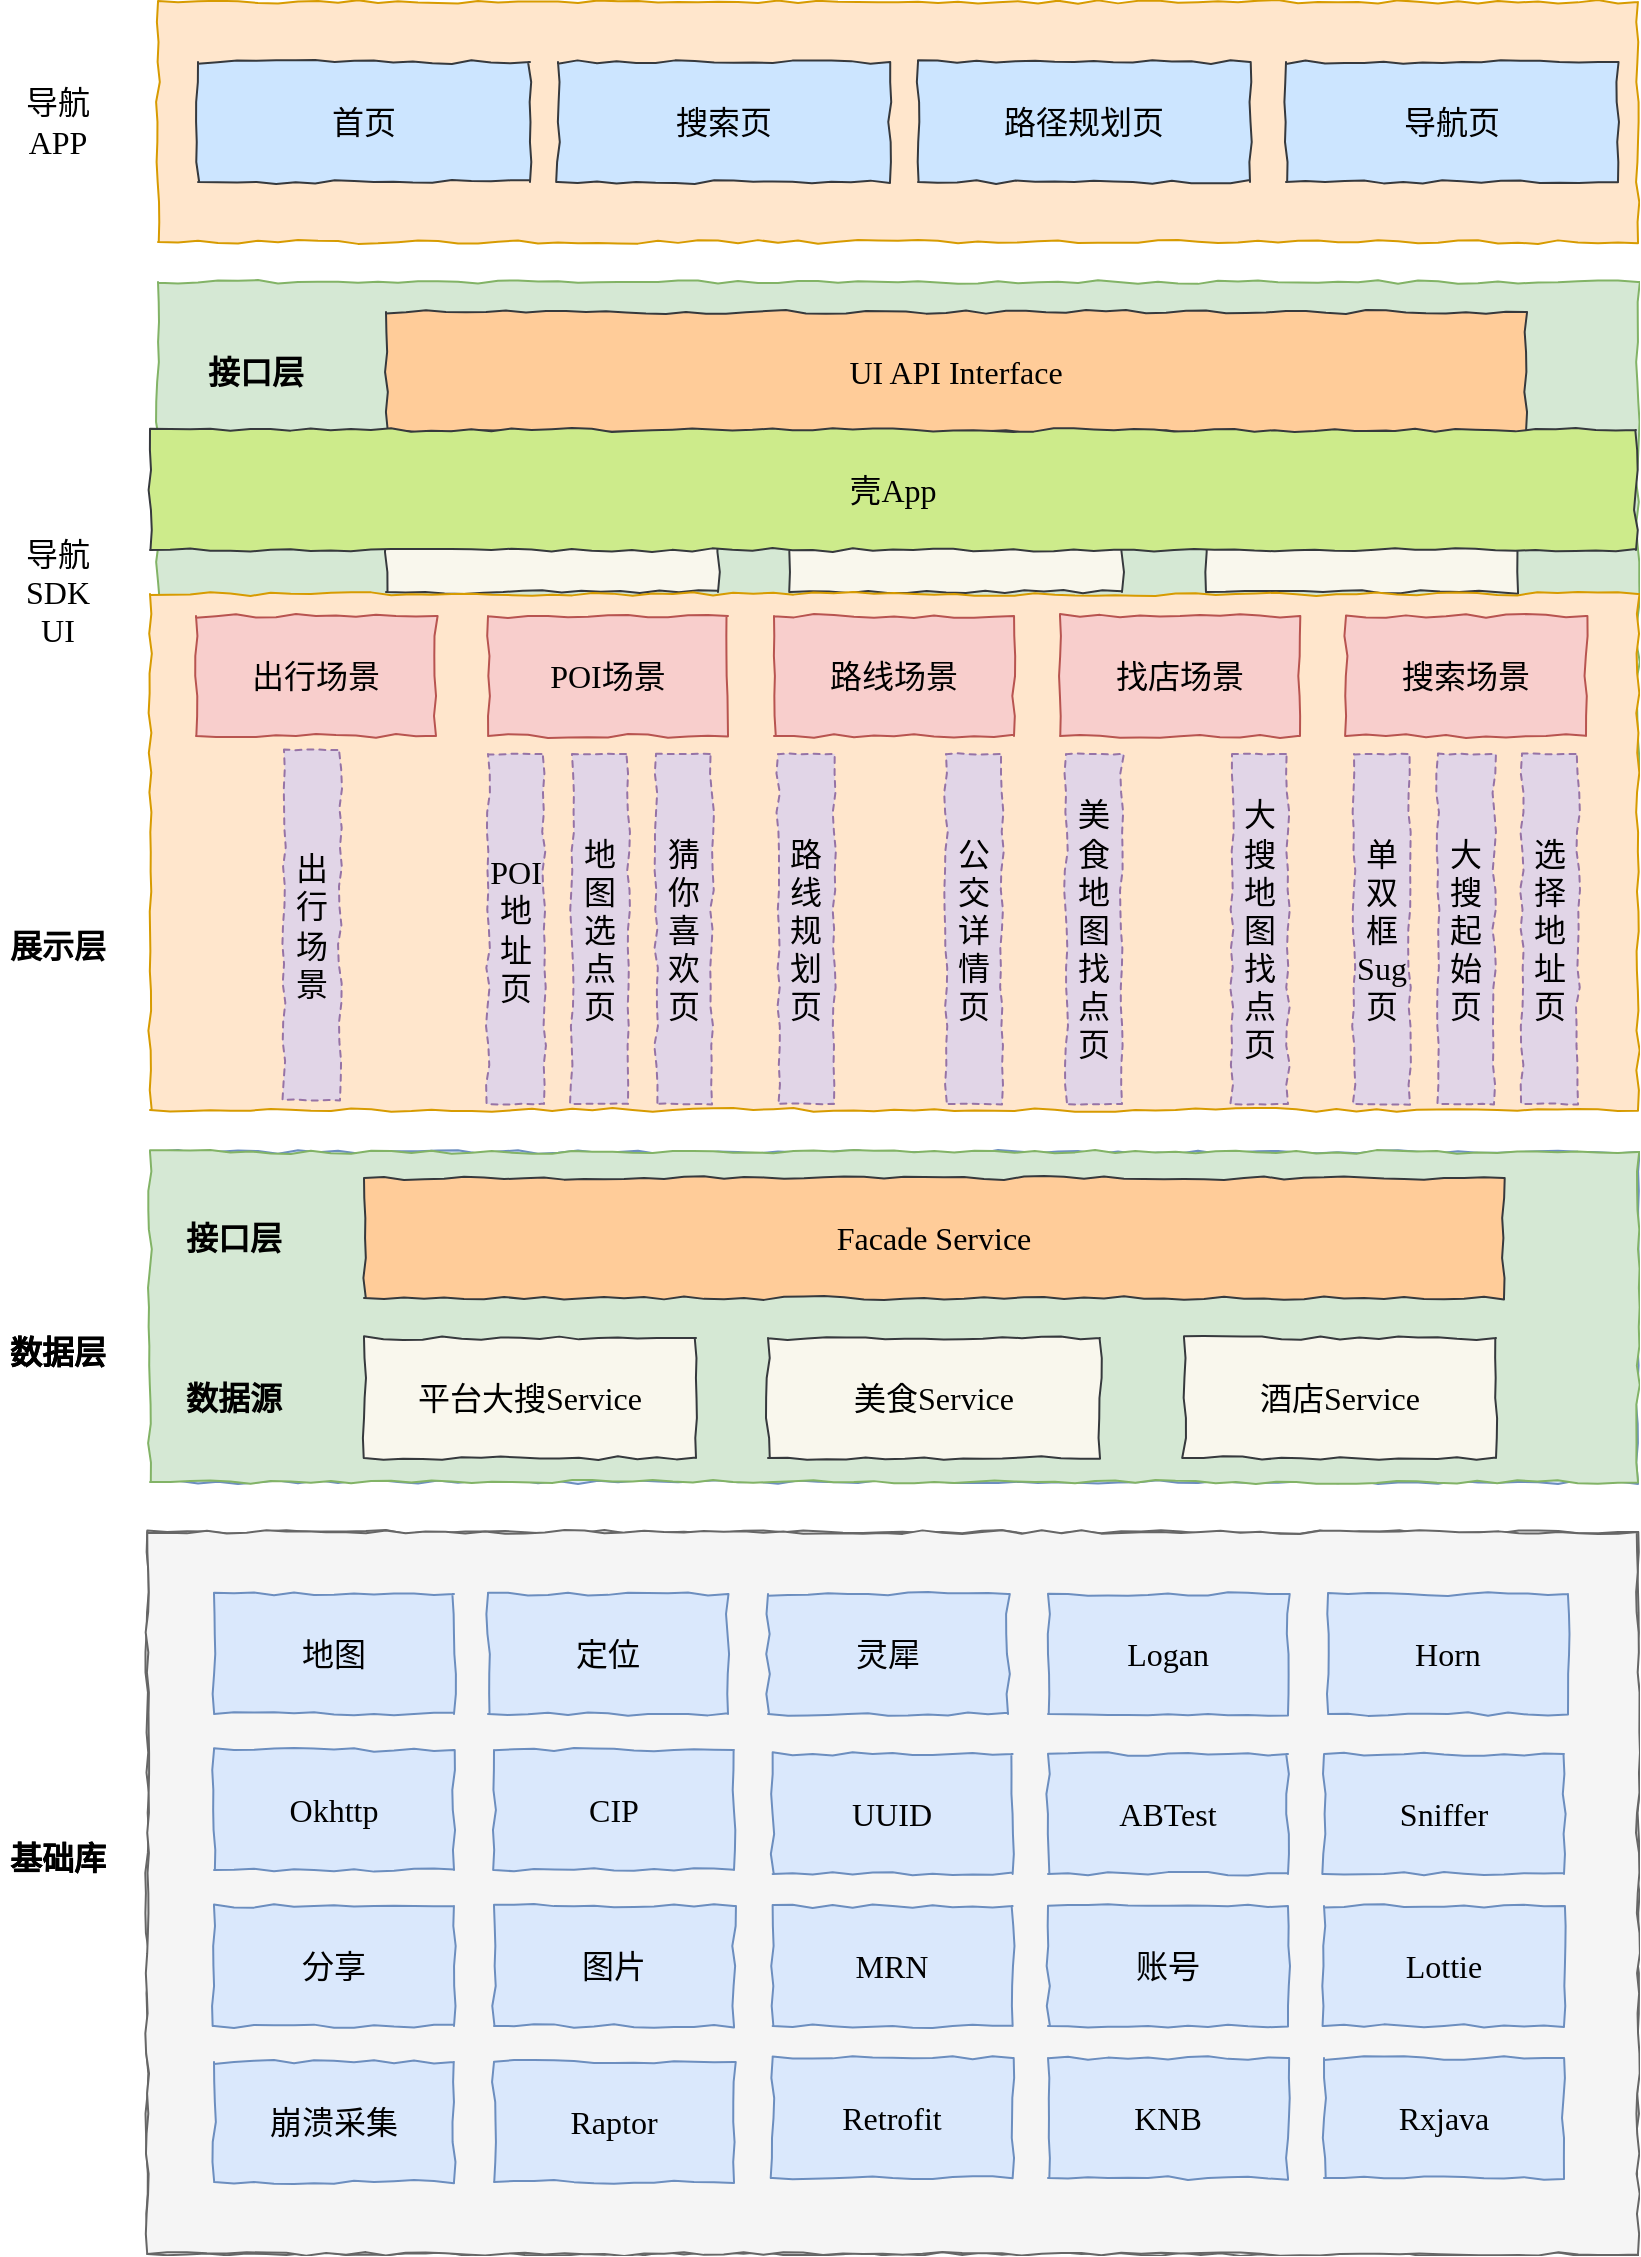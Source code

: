 <mxfile version="14.7.7" type="github">
  <diagram id="VdLfaRIdaGldhcj8oe8U" name="第 1 页">
    <mxGraphModel dx="946" dy="1046" grid="0" gridSize="10" guides="1" tooltips="1" connect="1" arrows="1" fold="1" page="0" pageScale="1" pageWidth="827" pageHeight="1169" math="0" shadow="0">
      <root>
        <mxCell id="0" />
        <mxCell id="1" parent="0" />
        <mxCell id="qPDJotclNkI_bIP7ukIK-1" value="" style="rounded=0;whiteSpace=wrap;html=1;comic=1;fontFamily=Comic Sans MS;fontSize=16;fillColor=#f5f5f5;strokeColor=#666666;fontColor=#333333;" parent="1" vertex="1">
          <mxGeometry x="84.63" y="455" width="745.37" height="361" as="geometry" />
        </mxCell>
        <mxCell id="qPDJotclNkI_bIP7ukIK-6" value="地图" style="rounded=0;whiteSpace=wrap;html=1;comic=1;fillColor=#dae8fc;strokeColor=#6c8ebf;fontSize=16;fontFamily=Comic Sans MS;" parent="1" vertex="1">
          <mxGeometry x="118" y="486" width="120" height="60" as="geometry" />
        </mxCell>
        <mxCell id="qPDJotclNkI_bIP7ukIK-13" value="基础库" style="text;html=1;strokeColor=none;fillColor=none;align=center;verticalAlign=middle;whiteSpace=wrap;rounded=0;comic=1;fontFamily=Comic Sans MS;fontSize=16;fontStyle=1" parent="1" vertex="1">
          <mxGeometry x="11" y="608" width="58" height="20" as="geometry" />
        </mxCell>
        <mxCell id="qPDJotclNkI_bIP7ukIK-16" value="数据层" style="text;html=1;strokeColor=none;fillColor=none;align=center;verticalAlign=middle;whiteSpace=wrap;rounded=0;comic=1;fontFamily=Comic Sans MS;fontSize=16;fontStyle=1" parent="1" vertex="1">
          <mxGeometry x="14" y="355" width="52" height="20" as="geometry" />
        </mxCell>
        <mxCell id="qPDJotclNkI_bIP7ukIK-17" value="" style="rounded=0;whiteSpace=wrap;html=1;comic=1;fontFamily=Comic Sans MS;fontSize=16;fillColor=#dae8fc;strokeColor=#6c8ebf;" parent="1" vertex="1">
          <mxGeometry x="90" y="265" width="740" height="165" as="geometry" />
        </mxCell>
        <mxCell id="qPDJotclNkI_bIP7ukIK-32" value="导航&lt;br&gt;SDK&lt;br&gt;UI" style="text;html=1;strokeColor=none;fillColor=none;align=center;verticalAlign=middle;whiteSpace=wrap;rounded=0;comic=1;fontFamily=Comic Sans MS;fontSize=16;" parent="1" vertex="1">
          <mxGeometry x="20.0" y="-25" width="40" height="20" as="geometry" />
        </mxCell>
        <mxCell id="qPDJotclNkI_bIP7ukIK-33" value="" style="rounded=0;whiteSpace=wrap;html=1;comic=1;fontFamily=Comic Sans MS;fontSize=16;fillColor=#d5e8d4;strokeColor=#82b366;" parent="1" vertex="1">
          <mxGeometry x="90" y="-170" width="740" height="250" as="geometry" />
        </mxCell>
        <mxCell id="qPDJotclNkI_bIP7ukIK-34" value="地图控制" style="rounded=0;whiteSpace=wrap;html=1;comic=1;fillColor=#eeeeee;strokeColor=#36393d;fontSize=16;fontFamily=Comic Sans MS;" parent="1" vertex="1">
          <mxGeometry x="204" y="5" width="120" height="60" as="geometry" />
        </mxCell>
        <mxCell id="qPDJotclNkI_bIP7ukIK-35" value="Overlay控制" style="rounded=0;whiteSpace=wrap;html=1;comic=1;fillColor=#eeeeee;strokeColor=#36393d;fontSize=16;fontFamily=Comic Sans MS;" parent="1" vertex="1">
          <mxGeometry x="354" y="5" width="120" height="60" as="geometry" />
        </mxCell>
        <mxCell id="qPDJotclNkI_bIP7ukIK-36" value="自定义控件" style="rounded=0;whiteSpace=wrap;html=1;comic=1;fillColor=#eeeeee;strokeColor=#36393d;fontSize=16;fontFamily=Comic Sans MS;" parent="1" vertex="1">
          <mxGeometry x="504" y="5" width="120" height="60" as="geometry" />
        </mxCell>
        <mxCell id="qPDJotclNkI_bIP7ukIK-37" value="图片加载" style="rounded=0;whiteSpace=wrap;html=1;comic=1;fillColor=#eeeeee;strokeColor=#36393d;fontSize=16;fontFamily=Comic Sans MS;" parent="1" vertex="1">
          <mxGeometry x="654" y="5" width="120" height="60" as="geometry" />
        </mxCell>
        <mxCell id="qPDJotclNkI_bIP7ukIK-38" value="地图Overlay" style="rounded=0;whiteSpace=wrap;html=1;comic=1;fillColor=#f9f7ed;strokeColor=#36393d;fontSize=16;fontFamily=Comic Sans MS;" parent="1" vertex="1">
          <mxGeometry x="204" y="-75" width="166" height="60" as="geometry" />
        </mxCell>
        <mxCell id="qPDJotclNkI_bIP7ukIK-39" value="基础层" style="text;html=1;strokeColor=none;fillColor=none;align=center;verticalAlign=middle;whiteSpace=wrap;rounded=0;comic=1;fontFamily=Comic Sans MS;fontSize=16;fontStyle=1" parent="1" vertex="1">
          <mxGeometry x="114" y="25" width="56" height="18" as="geometry" />
        </mxCell>
        <mxCell id="qPDJotclNkI_bIP7ukIK-40" value="诱导面板" style="rounded=0;whiteSpace=wrap;html=1;comic=1;fillColor=#f9f7ed;strokeColor=#36393d;fontSize=16;fontFamily=Comic Sans MS;" parent="1" vertex="1">
          <mxGeometry x="406" y="-75" width="166" height="60" as="geometry" />
        </mxCell>
        <mxCell id="qPDJotclNkI_bIP7ukIK-41" value="显示层" style="text;html=1;strokeColor=none;fillColor=none;align=center;verticalAlign=middle;whiteSpace=wrap;rounded=0;comic=1;fontFamily=Comic Sans MS;fontSize=16;fontStyle=1" parent="1" vertex="1">
          <mxGeometry x="114" y="-55" width="50" height="20" as="geometry" />
        </mxCell>
        <mxCell id="qPDJotclNkI_bIP7ukIK-42" value="接口层" style="text;html=1;strokeColor=none;fillColor=none;align=center;verticalAlign=middle;whiteSpace=wrap;rounded=0;comic=1;fontFamily=Comic Sans MS;fontSize=16;fontStyle=1" parent="1" vertex="1">
          <mxGeometry x="114" y="-135" width="50" height="20" as="geometry" />
        </mxCell>
        <mxCell id="qPDJotclNkI_bIP7ukIK-43" value="UI API Interface" style="rounded=0;whiteSpace=wrap;html=1;comic=1;fillColor=#ffcc99;strokeColor=#36393d;fontSize=16;fontFamily=Comic Sans MS;" parent="1" vertex="1">
          <mxGeometry x="204" y="-155" width="570" height="60" as="geometry" />
        </mxCell>
        <mxCell id="qPDJotclNkI_bIP7ukIK-44" value="上层控件" style="rounded=0;whiteSpace=wrap;html=1;comic=1;fillColor=#f9f7ed;strokeColor=#36393d;fontSize=16;fontFamily=Comic Sans MS;" parent="1" vertex="1">
          <mxGeometry x="614" y="-75" width="156" height="60" as="geometry" />
        </mxCell>
        <mxCell id="qPDJotclNkI_bIP7ukIK-45" value="导航&lt;br&gt;APP" style="text;html=1;strokeColor=none;fillColor=none;align=center;verticalAlign=middle;whiteSpace=wrap;rounded=0;comic=1;fontFamily=Comic Sans MS;fontSize=16;" parent="1" vertex="1">
          <mxGeometry x="20.0" y="-260" width="40" height="20" as="geometry" />
        </mxCell>
        <mxCell id="qPDJotclNkI_bIP7ukIK-46" value="" style="rounded=0;whiteSpace=wrap;html=1;comic=1;fontFamily=Comic Sans MS;fontSize=16;fillColor=#ffe6cc;strokeColor=#d79b00;" parent="1" vertex="1">
          <mxGeometry x="90" y="-310" width="740" height="120" as="geometry" />
        </mxCell>
        <mxCell id="qPDJotclNkI_bIP7ukIK-58" value="首页" style="rounded=0;whiteSpace=wrap;html=1;comic=1;fillColor=#cce5ff;strokeColor=#36393d;fontSize=16;fontFamily=Comic Sans MS;" parent="1" vertex="1">
          <mxGeometry x="110" y="-280" width="166" height="60" as="geometry" />
        </mxCell>
        <mxCell id="qPDJotclNkI_bIP7ukIK-63" value="搜索页" style="rounded=0;whiteSpace=wrap;html=1;comic=1;fillColor=#cce5ff;strokeColor=#36393d;fontSize=16;fontFamily=Comic Sans MS;" parent="1" vertex="1">
          <mxGeometry x="290" y="-280" width="166" height="60" as="geometry" />
        </mxCell>
        <mxCell id="qPDJotclNkI_bIP7ukIK-64" value="路径规划页" style="rounded=0;whiteSpace=wrap;html=1;comic=1;fillColor=#cce5ff;strokeColor=#36393d;fontSize=16;fontFamily=Comic Sans MS;" parent="1" vertex="1">
          <mxGeometry x="470" y="-280" width="166" height="60" as="geometry" />
        </mxCell>
        <mxCell id="qPDJotclNkI_bIP7ukIK-65" value="导航页" style="rounded=0;whiteSpace=wrap;html=1;comic=1;fillColor=#cce5ff;strokeColor=#36393d;fontSize=16;fontFamily=Comic Sans MS;" parent="1" vertex="1">
          <mxGeometry x="654" y="-280" width="166" height="60" as="geometry" />
        </mxCell>
        <mxCell id="cGMHCMa1gWaHDDhLQshZ-1" value="定位" style="rounded=0;whiteSpace=wrap;html=1;comic=1;fillColor=#dae8fc;strokeColor=#6c8ebf;fontSize=16;fontFamily=Comic Sans MS;" parent="1" vertex="1">
          <mxGeometry x="255" y="486" width="120" height="60" as="geometry" />
        </mxCell>
        <mxCell id="cGMHCMa1gWaHDDhLQshZ-2" value="灵犀" style="rounded=0;whiteSpace=wrap;html=1;comic=1;fillColor=#dae8fc;strokeColor=#6c8ebf;fontSize=16;fontFamily=Comic Sans MS;" parent="1" vertex="1">
          <mxGeometry x="395" y="486" width="120" height="60" as="geometry" />
        </mxCell>
        <mxCell id="cGMHCMa1gWaHDDhLQshZ-3" value="Logan" style="rounded=0;whiteSpace=wrap;html=1;comic=1;fillColor=#dae8fc;strokeColor=#6c8ebf;fontSize=16;fontFamily=Comic Sans MS;" parent="1" vertex="1">
          <mxGeometry x="535" y="486" width="120" height="60" as="geometry" />
        </mxCell>
        <mxCell id="cGMHCMa1gWaHDDhLQshZ-4" value="Horn" style="rounded=0;whiteSpace=wrap;html=1;comic=1;fillColor=#dae8fc;strokeColor=#6c8ebf;fontSize=16;fontFamily=Comic Sans MS;" parent="1" vertex="1">
          <mxGeometry x="675" y="486" width="120" height="60" as="geometry" />
        </mxCell>
        <mxCell id="cGMHCMa1gWaHDDhLQshZ-5" value="Okhttp" style="rounded=0;whiteSpace=wrap;html=1;comic=1;fillColor=#dae8fc;strokeColor=#6c8ebf;fontSize=16;fontFamily=Comic Sans MS;" parent="1" vertex="1">
          <mxGeometry x="118" y="564" width="120" height="60" as="geometry" />
        </mxCell>
        <mxCell id="cGMHCMa1gWaHDDhLQshZ-6" value="CIP" style="rounded=0;whiteSpace=wrap;html=1;comic=1;fillColor=#dae8fc;strokeColor=#6c8ebf;fontSize=16;fontFamily=Comic Sans MS;" parent="1" vertex="1">
          <mxGeometry x="258" y="564" width="120" height="60" as="geometry" />
        </mxCell>
        <mxCell id="cGMHCMa1gWaHDDhLQshZ-7" value="UUID" style="rounded=0;whiteSpace=wrap;html=1;comic=1;fillColor=#dae8fc;strokeColor=#6c8ebf;fontSize=16;fontFamily=Comic Sans MS;" parent="1" vertex="1">
          <mxGeometry x="397.32" y="566" width="120" height="60" as="geometry" />
        </mxCell>
        <mxCell id="cGMHCMa1gWaHDDhLQshZ-8" value="ABTest" style="rounded=0;whiteSpace=wrap;html=1;comic=1;fillColor=#dae8fc;strokeColor=#6c8ebf;fontSize=16;fontFamily=Comic Sans MS;" parent="1" vertex="1">
          <mxGeometry x="535" y="566" width="120" height="60" as="geometry" />
        </mxCell>
        <mxCell id="cGMHCMa1gWaHDDhLQshZ-9" value="Sniffer" style="rounded=0;whiteSpace=wrap;html=1;comic=1;fillColor=#dae8fc;strokeColor=#6c8ebf;fontSize=16;fontFamily=Comic Sans MS;" parent="1" vertex="1">
          <mxGeometry x="673" y="566" width="120" height="60" as="geometry" />
        </mxCell>
        <mxCell id="cGMHCMa1gWaHDDhLQshZ-10" value="分享" style="rounded=0;whiteSpace=wrap;html=1;comic=1;fillColor=#dae8fc;strokeColor=#6c8ebf;fontSize=16;fontFamily=Comic Sans MS;" parent="1" vertex="1">
          <mxGeometry x="118" y="642" width="120" height="60" as="geometry" />
        </mxCell>
        <mxCell id="cGMHCMa1gWaHDDhLQshZ-11" value="图片" style="rounded=0;whiteSpace=wrap;html=1;comic=1;fillColor=#dae8fc;strokeColor=#6c8ebf;fontSize=16;fontFamily=Comic Sans MS;" parent="1" vertex="1">
          <mxGeometry x="258" y="642" width="120" height="60" as="geometry" />
        </mxCell>
        <mxCell id="cGMHCMa1gWaHDDhLQshZ-12" value="MRN" style="rounded=0;whiteSpace=wrap;html=1;comic=1;fillColor=#dae8fc;strokeColor=#6c8ebf;fontSize=16;fontFamily=Comic Sans MS;" parent="1" vertex="1">
          <mxGeometry x="397.32" y="642" width="120" height="60" as="geometry" />
        </mxCell>
        <mxCell id="cGMHCMa1gWaHDDhLQshZ-13" value="账号" style="rounded=0;whiteSpace=wrap;html=1;comic=1;fillColor=#dae8fc;strokeColor=#6c8ebf;fontSize=16;fontFamily=Comic Sans MS;" parent="1" vertex="1">
          <mxGeometry x="535" y="642" width="120" height="60" as="geometry" />
        </mxCell>
        <mxCell id="cGMHCMa1gWaHDDhLQshZ-14" value="Lottie" style="rounded=0;whiteSpace=wrap;html=1;comic=1;fillColor=#dae8fc;strokeColor=#6c8ebf;fontSize=16;fontFamily=Comic Sans MS;" parent="1" vertex="1">
          <mxGeometry x="673" y="642" width="120" height="60" as="geometry" />
        </mxCell>
        <mxCell id="cGMHCMa1gWaHDDhLQshZ-15" value="崩溃采集" style="rounded=0;whiteSpace=wrap;html=1;comic=1;fillColor=#dae8fc;strokeColor=#6c8ebf;fontSize=16;fontFamily=Comic Sans MS;" parent="1" vertex="1">
          <mxGeometry x="118" y="720" width="120" height="60" as="geometry" />
        </mxCell>
        <mxCell id="cGMHCMa1gWaHDDhLQshZ-16" value="Raptor" style="rounded=0;whiteSpace=wrap;html=1;comic=1;fillColor=#dae8fc;strokeColor=#6c8ebf;fontSize=16;fontFamily=Comic Sans MS;" parent="1" vertex="1">
          <mxGeometry x="258" y="720" width="120" height="60" as="geometry" />
        </mxCell>
        <mxCell id="cGMHCMa1gWaHDDhLQshZ-17" value="Retrofit" style="rounded=0;whiteSpace=wrap;html=1;comic=1;fillColor=#dae8fc;strokeColor=#6c8ebf;fontSize=16;fontFamily=Comic Sans MS;" parent="1" vertex="1">
          <mxGeometry x="397.32" y="718" width="120" height="60" as="geometry" />
        </mxCell>
        <mxCell id="cGMHCMa1gWaHDDhLQshZ-18" value="KNB" style="rounded=0;whiteSpace=wrap;html=1;comic=1;fillColor=#dae8fc;strokeColor=#6c8ebf;fontSize=16;fontFamily=Comic Sans MS;" parent="1" vertex="1">
          <mxGeometry x="535" y="718" width="120" height="60" as="geometry" />
        </mxCell>
        <mxCell id="cGMHCMa1gWaHDDhLQshZ-19" value="Rxjava" style="rounded=0;whiteSpace=wrap;html=1;comic=1;fillColor=#dae8fc;strokeColor=#6c8ebf;fontSize=16;fontFamily=Comic Sans MS;" parent="1" vertex="1">
          <mxGeometry x="673" y="718" width="120" height="60" as="geometry" />
        </mxCell>
        <mxCell id="cGMHCMa1gWaHDDhLQshZ-21" value="平台大搜Service" style="rounded=0;whiteSpace=wrap;html=1;comic=1;fillColor=#f9f7ed;strokeColor=#36393d;fontSize=16;fontFamily=Comic Sans MS;" parent="1" vertex="1">
          <mxGeometry x="193" y="358" width="166" height="60" as="geometry" />
        </mxCell>
        <mxCell id="cGMHCMa1gWaHDDhLQshZ-22" value="美食Service" style="rounded=0;whiteSpace=wrap;html=1;comic=1;fillColor=#f9f7ed;strokeColor=#36393d;fontSize=16;fontFamily=Comic Sans MS;" parent="1" vertex="1">
          <mxGeometry x="395" y="358" width="166" height="60" as="geometry" />
        </mxCell>
        <mxCell id="cGMHCMa1gWaHDDhLQshZ-23" value="数据源" style="text;html=1;strokeColor=none;fillColor=none;align=center;verticalAlign=middle;whiteSpace=wrap;rounded=0;comic=1;fontFamily=Comic Sans MS;fontSize=16;fontStyle=1" parent="1" vertex="1">
          <mxGeometry x="103" y="378" width="50" height="20" as="geometry" />
        </mxCell>
        <mxCell id="cGMHCMa1gWaHDDhLQshZ-24" value="接口层" style="text;html=1;strokeColor=none;fillColor=none;align=center;verticalAlign=middle;whiteSpace=wrap;rounded=0;comic=1;fontFamily=Comic Sans MS;fontSize=16;fontStyle=1" parent="1" vertex="1">
          <mxGeometry x="103" y="298" width="50" height="20" as="geometry" />
        </mxCell>
        <mxCell id="cGMHCMa1gWaHDDhLQshZ-25" value="Facade Service" style="rounded=0;whiteSpace=wrap;html=1;comic=1;fillColor=#ffcc99;strokeColor=#36393d;fontSize=16;fontFamily=Comic Sans MS;" parent="1" vertex="1">
          <mxGeometry x="193" y="278" width="570" height="60" as="geometry" />
        </mxCell>
        <mxCell id="cGMHCMa1gWaHDDhLQshZ-26" value="酒店Service" style="rounded=0;whiteSpace=wrap;html=1;comic=1;fillColor=#f9f7ed;strokeColor=#36393d;fontSize=16;fontFamily=Comic Sans MS;" parent="1" vertex="1">
          <mxGeometry x="603" y="358" width="156" height="60" as="geometry" />
        </mxCell>
        <mxCell id="ZK_xEVp3yDhIZiveL2If-1" value="" style="rounded=0;whiteSpace=wrap;html=1;comic=1;fontFamily=Comic Sans MS;fontSize=16;fillColor=#f5f5f5;strokeColor=#666666;fontColor=#333333;" vertex="1" parent="1">
          <mxGeometry x="84.63" y="455" width="745.37" height="361" as="geometry" />
        </mxCell>
        <mxCell id="ZK_xEVp3yDhIZiveL2If-2" value="地图" style="rounded=0;whiteSpace=wrap;html=1;comic=1;fillColor=#dae8fc;strokeColor=#6c8ebf;fontSize=16;fontFamily=Comic Sans MS;" vertex="1" parent="1">
          <mxGeometry x="118" y="486" width="120" height="60" as="geometry" />
        </mxCell>
        <mxCell id="ZK_xEVp3yDhIZiveL2If-3" value="基础库" style="text;html=1;strokeColor=none;fillColor=none;align=center;verticalAlign=middle;whiteSpace=wrap;rounded=0;comic=1;fontFamily=Comic Sans MS;fontSize=16;fontStyle=1" vertex="1" parent="1">
          <mxGeometry x="11" y="608" width="58" height="20" as="geometry" />
        </mxCell>
        <mxCell id="ZK_xEVp3yDhIZiveL2If-4" value="数据层" style="text;html=1;strokeColor=none;fillColor=none;align=center;verticalAlign=middle;whiteSpace=wrap;rounded=0;comic=1;fontFamily=Comic Sans MS;fontSize=16;fontStyle=1" vertex="1" parent="1">
          <mxGeometry x="14" y="355" width="52" height="20" as="geometry" />
        </mxCell>
        <mxCell id="ZK_xEVp3yDhIZiveL2If-5" value="" style="rounded=0;whiteSpace=wrap;html=1;comic=1;fontFamily=Comic Sans MS;fontSize=16;fillColor=#d5e8d4;strokeColor=#82b366;" vertex="1" parent="1">
          <mxGeometry x="86" y="265" width="744" height="165" as="geometry" />
        </mxCell>
        <mxCell id="ZK_xEVp3yDhIZiveL2If-6" value="定位" style="rounded=0;whiteSpace=wrap;html=1;comic=1;fillColor=#dae8fc;strokeColor=#6c8ebf;fontSize=16;fontFamily=Comic Sans MS;" vertex="1" parent="1">
          <mxGeometry x="255" y="486" width="120" height="60" as="geometry" />
        </mxCell>
        <mxCell id="ZK_xEVp3yDhIZiveL2If-7" value="灵犀" style="rounded=0;whiteSpace=wrap;html=1;comic=1;fillColor=#dae8fc;strokeColor=#6c8ebf;fontSize=16;fontFamily=Comic Sans MS;" vertex="1" parent="1">
          <mxGeometry x="395" y="486" width="120" height="60" as="geometry" />
        </mxCell>
        <mxCell id="ZK_xEVp3yDhIZiveL2If-8" value="Logan" style="rounded=0;whiteSpace=wrap;html=1;comic=1;fillColor=#dae8fc;strokeColor=#6c8ebf;fontSize=16;fontFamily=Comic Sans MS;" vertex="1" parent="1">
          <mxGeometry x="535" y="486" width="120" height="60" as="geometry" />
        </mxCell>
        <mxCell id="ZK_xEVp3yDhIZiveL2If-9" value="Horn" style="rounded=0;whiteSpace=wrap;html=1;comic=1;fillColor=#dae8fc;strokeColor=#6c8ebf;fontSize=16;fontFamily=Comic Sans MS;" vertex="1" parent="1">
          <mxGeometry x="675" y="486" width="120" height="60" as="geometry" />
        </mxCell>
        <mxCell id="ZK_xEVp3yDhIZiveL2If-10" value="Okhttp" style="rounded=0;whiteSpace=wrap;html=1;comic=1;fillColor=#dae8fc;strokeColor=#6c8ebf;fontSize=16;fontFamily=Comic Sans MS;" vertex="1" parent="1">
          <mxGeometry x="118" y="564" width="120" height="60" as="geometry" />
        </mxCell>
        <mxCell id="ZK_xEVp3yDhIZiveL2If-11" value="CIP" style="rounded=0;whiteSpace=wrap;html=1;comic=1;fillColor=#dae8fc;strokeColor=#6c8ebf;fontSize=16;fontFamily=Comic Sans MS;" vertex="1" parent="1">
          <mxGeometry x="258" y="564" width="120" height="60" as="geometry" />
        </mxCell>
        <mxCell id="ZK_xEVp3yDhIZiveL2If-12" value="UUID" style="rounded=0;whiteSpace=wrap;html=1;comic=1;fillColor=#dae8fc;strokeColor=#6c8ebf;fontSize=16;fontFamily=Comic Sans MS;" vertex="1" parent="1">
          <mxGeometry x="397.32" y="566" width="120" height="60" as="geometry" />
        </mxCell>
        <mxCell id="ZK_xEVp3yDhIZiveL2If-13" value="ABTest" style="rounded=0;whiteSpace=wrap;html=1;comic=1;fillColor=#dae8fc;strokeColor=#6c8ebf;fontSize=16;fontFamily=Comic Sans MS;" vertex="1" parent="1">
          <mxGeometry x="535" y="566" width="120" height="60" as="geometry" />
        </mxCell>
        <mxCell id="ZK_xEVp3yDhIZiveL2If-14" value="Sniffer" style="rounded=0;whiteSpace=wrap;html=1;comic=1;fillColor=#dae8fc;strokeColor=#6c8ebf;fontSize=16;fontFamily=Comic Sans MS;" vertex="1" parent="1">
          <mxGeometry x="673" y="566" width="120" height="60" as="geometry" />
        </mxCell>
        <mxCell id="ZK_xEVp3yDhIZiveL2If-15" value="分享" style="rounded=0;whiteSpace=wrap;html=1;comic=1;fillColor=#dae8fc;strokeColor=#6c8ebf;fontSize=16;fontFamily=Comic Sans MS;" vertex="1" parent="1">
          <mxGeometry x="118" y="642" width="120" height="60" as="geometry" />
        </mxCell>
        <mxCell id="ZK_xEVp3yDhIZiveL2If-16" value="图片" style="rounded=0;whiteSpace=wrap;html=1;comic=1;fillColor=#dae8fc;strokeColor=#6c8ebf;fontSize=16;fontFamily=Comic Sans MS;" vertex="1" parent="1">
          <mxGeometry x="258" y="642" width="120" height="60" as="geometry" />
        </mxCell>
        <mxCell id="ZK_xEVp3yDhIZiveL2If-17" value="MRN" style="rounded=0;whiteSpace=wrap;html=1;comic=1;fillColor=#dae8fc;strokeColor=#6c8ebf;fontSize=16;fontFamily=Comic Sans MS;" vertex="1" parent="1">
          <mxGeometry x="397.32" y="642" width="120" height="60" as="geometry" />
        </mxCell>
        <mxCell id="ZK_xEVp3yDhIZiveL2If-18" value="账号" style="rounded=0;whiteSpace=wrap;html=1;comic=1;fillColor=#dae8fc;strokeColor=#6c8ebf;fontSize=16;fontFamily=Comic Sans MS;" vertex="1" parent="1">
          <mxGeometry x="535" y="642" width="120" height="60" as="geometry" />
        </mxCell>
        <mxCell id="ZK_xEVp3yDhIZiveL2If-19" value="Lottie" style="rounded=0;whiteSpace=wrap;html=1;comic=1;fillColor=#dae8fc;strokeColor=#6c8ebf;fontSize=16;fontFamily=Comic Sans MS;" vertex="1" parent="1">
          <mxGeometry x="673" y="642" width="120" height="60" as="geometry" />
        </mxCell>
        <mxCell id="ZK_xEVp3yDhIZiveL2If-20" value="崩溃采集" style="rounded=0;whiteSpace=wrap;html=1;comic=1;fillColor=#dae8fc;strokeColor=#6c8ebf;fontSize=16;fontFamily=Comic Sans MS;" vertex="1" parent="1">
          <mxGeometry x="118" y="720" width="120" height="60" as="geometry" />
        </mxCell>
        <mxCell id="ZK_xEVp3yDhIZiveL2If-21" value="Raptor" style="rounded=0;whiteSpace=wrap;html=1;comic=1;fillColor=#dae8fc;strokeColor=#6c8ebf;fontSize=16;fontFamily=Comic Sans MS;" vertex="1" parent="1">
          <mxGeometry x="258" y="720" width="120" height="60" as="geometry" />
        </mxCell>
        <mxCell id="ZK_xEVp3yDhIZiveL2If-22" value="Retrofit" style="rounded=0;whiteSpace=wrap;html=1;comic=1;fillColor=#dae8fc;strokeColor=#6c8ebf;fontSize=16;fontFamily=Comic Sans MS;" vertex="1" parent="1">
          <mxGeometry x="397.32" y="718" width="120" height="60" as="geometry" />
        </mxCell>
        <mxCell id="ZK_xEVp3yDhIZiveL2If-23" value="KNB" style="rounded=0;whiteSpace=wrap;html=1;comic=1;fillColor=#dae8fc;strokeColor=#6c8ebf;fontSize=16;fontFamily=Comic Sans MS;" vertex="1" parent="1">
          <mxGeometry x="535" y="718" width="120" height="60" as="geometry" />
        </mxCell>
        <mxCell id="ZK_xEVp3yDhIZiveL2If-24" value="Rxjava" style="rounded=0;whiteSpace=wrap;html=1;comic=1;fillColor=#dae8fc;strokeColor=#6c8ebf;fontSize=16;fontFamily=Comic Sans MS;" vertex="1" parent="1">
          <mxGeometry x="673" y="718" width="120" height="60" as="geometry" />
        </mxCell>
        <mxCell id="ZK_xEVp3yDhIZiveL2If-25" value="平台大搜Service" style="rounded=0;whiteSpace=wrap;html=1;comic=1;fillColor=#f9f7ed;strokeColor=#36393d;fontSize=16;fontFamily=Comic Sans MS;" vertex="1" parent="1">
          <mxGeometry x="193" y="358" width="166" height="60" as="geometry" />
        </mxCell>
        <mxCell id="ZK_xEVp3yDhIZiveL2If-26" value="美食Service" style="rounded=0;whiteSpace=wrap;html=1;comic=1;fillColor=#f9f7ed;strokeColor=#36393d;fontSize=16;fontFamily=Comic Sans MS;" vertex="1" parent="1">
          <mxGeometry x="395" y="358" width="166" height="60" as="geometry" />
        </mxCell>
        <mxCell id="ZK_xEVp3yDhIZiveL2If-27" value="数据源" style="text;html=1;strokeColor=none;fillColor=none;align=center;verticalAlign=middle;whiteSpace=wrap;rounded=0;comic=1;fontFamily=Comic Sans MS;fontSize=16;fontStyle=1" vertex="1" parent="1">
          <mxGeometry x="103" y="378" width="50" height="20" as="geometry" />
        </mxCell>
        <mxCell id="ZK_xEVp3yDhIZiveL2If-28" value="接口层" style="text;html=1;strokeColor=none;fillColor=none;align=center;verticalAlign=middle;whiteSpace=wrap;rounded=0;comic=1;fontFamily=Comic Sans MS;fontSize=16;fontStyle=1" vertex="1" parent="1">
          <mxGeometry x="103" y="298" width="50" height="20" as="geometry" />
        </mxCell>
        <mxCell id="ZK_xEVp3yDhIZiveL2If-29" value="Facade Service" style="rounded=0;whiteSpace=wrap;html=1;comic=1;fillColor=#ffcc99;strokeColor=#36393d;fontSize=16;fontFamily=Comic Sans MS;" vertex="1" parent="1">
          <mxGeometry x="193" y="278" width="570" height="60" as="geometry" />
        </mxCell>
        <mxCell id="ZK_xEVp3yDhIZiveL2If-30" value="酒店Service" style="rounded=0;whiteSpace=wrap;html=1;comic=1;fillColor=#f9f7ed;strokeColor=#36393d;fontSize=16;fontFamily=Comic Sans MS;" vertex="1" parent="1">
          <mxGeometry x="603" y="358" width="156" height="60" as="geometry" />
        </mxCell>
        <mxCell id="ZK_xEVp3yDhIZiveL2If-31" value="" style="rounded=0;whiteSpace=wrap;html=1;comic=1;fontFamily=Comic Sans MS;fontSize=16;fillColor=#ffe6cc;strokeColor=#d79b00;" vertex="1" parent="1">
          <mxGeometry x="86" y="-14" width="744" height="258" as="geometry" />
        </mxCell>
        <mxCell id="ZK_xEVp3yDhIZiveL2If-32" value="展示层" style="text;html=1;strokeColor=none;fillColor=none;align=center;verticalAlign=middle;whiteSpace=wrap;rounded=0;comic=1;fontFamily=Comic Sans MS;fontSize=16;fontStyle=1" vertex="1" parent="1">
          <mxGeometry x="14" y="151.5" width="52" height="20" as="geometry" />
        </mxCell>
        <mxCell id="ZK_xEVp3yDhIZiveL2If-33" value="出行场景" style="rounded=0;whiteSpace=wrap;html=1;comic=1;fillColor=#f8cecc;strokeColor=#b85450;fontSize=16;fontFamily=Comic Sans MS;" vertex="1" parent="1">
          <mxGeometry x="109" y="-3" width="120" height="60" as="geometry" />
        </mxCell>
        <mxCell id="ZK_xEVp3yDhIZiveL2If-34" value="出行场景" style="rounded=0;whiteSpace=wrap;html=1;comic=1;fillColor=#e1d5e7;strokeColor=#9673a6;fontSize=16;fontFamily=Comic Sans MS;dashed=1;" vertex="1" parent="1">
          <mxGeometry x="153" y="64" width="28" height="175" as="geometry" />
        </mxCell>
        <mxCell id="ZK_xEVp3yDhIZiveL2If-35" value="POI场景" style="rounded=0;whiteSpace=wrap;html=1;comic=1;fillColor=#f8cecc;strokeColor=#b85450;fontSize=16;fontFamily=Comic Sans MS;" vertex="1" parent="1">
          <mxGeometry x="255" y="-3" width="120" height="60" as="geometry" />
        </mxCell>
        <mxCell id="ZK_xEVp3yDhIZiveL2If-36" value="路线场景" style="rounded=0;whiteSpace=wrap;html=1;comic=1;fillColor=#f8cecc;strokeColor=#b85450;fontSize=16;fontFamily=Comic Sans MS;" vertex="1" parent="1">
          <mxGeometry x="398" y="-3" width="120" height="60" as="geometry" />
        </mxCell>
        <mxCell id="ZK_xEVp3yDhIZiveL2If-37" value="找店场景" style="rounded=0;whiteSpace=wrap;html=1;comic=1;fillColor=#f8cecc;strokeColor=#b85450;fontSize=16;fontFamily=Comic Sans MS;" vertex="1" parent="1">
          <mxGeometry x="541" y="-3" width="120" height="60" as="geometry" />
        </mxCell>
        <mxCell id="ZK_xEVp3yDhIZiveL2If-38" value="搜索场景" style="rounded=0;whiteSpace=wrap;html=1;comic=1;fillColor=#f8cecc;strokeColor=#b85450;fontSize=16;fontFamily=Comic Sans MS;" vertex="1" parent="1">
          <mxGeometry x="684" y="-3" width="120" height="60" as="geometry" />
        </mxCell>
        <mxCell id="ZK_xEVp3yDhIZiveL2If-39" value="POI地址页" style="rounded=0;whiteSpace=wrap;html=1;comic=1;fillColor=#e1d5e7;strokeColor=#9673a6;fontSize=16;fontFamily=Comic Sans MS;dashed=1;" vertex="1" parent="1">
          <mxGeometry x="255" y="66" width="28" height="175" as="geometry" />
        </mxCell>
        <mxCell id="ZK_xEVp3yDhIZiveL2If-40" value="地图选点页" style="rounded=0;whiteSpace=wrap;html=1;comic=1;fillColor=#e1d5e7;strokeColor=#9673a6;fontSize=16;fontFamily=Comic Sans MS;dashed=1;" vertex="1" parent="1">
          <mxGeometry x="297" y="66" width="28" height="175" as="geometry" />
        </mxCell>
        <mxCell id="ZK_xEVp3yDhIZiveL2If-41" value="猜你喜欢页" style="rounded=0;whiteSpace=wrap;html=1;comic=1;fillColor=#e1d5e7;strokeColor=#9673a6;fontSize=16;fontFamily=Comic Sans MS;dashed=1;" vertex="1" parent="1">
          <mxGeometry x="339" y="66" width="28" height="175" as="geometry" />
        </mxCell>
        <mxCell id="ZK_xEVp3yDhIZiveL2If-42" value="路线规划页" style="rounded=0;whiteSpace=wrap;html=1;comic=1;fillColor=#e1d5e7;strokeColor=#9673a6;fontSize=16;fontFamily=Comic Sans MS;dashed=1;" vertex="1" parent="1">
          <mxGeometry x="400" y="66" width="28" height="175" as="geometry" />
        </mxCell>
        <mxCell id="ZK_xEVp3yDhIZiveL2If-43" value="公交详情页" style="rounded=0;whiteSpace=wrap;html=1;comic=1;fillColor=#e1d5e7;strokeColor=#9673a6;fontSize=16;fontFamily=Comic Sans MS;dashed=1;" vertex="1" parent="1">
          <mxGeometry x="484" y="66" width="28" height="175" as="geometry" />
        </mxCell>
        <mxCell id="ZK_xEVp3yDhIZiveL2If-44" value="美食地图找点页" style="rounded=0;whiteSpace=wrap;html=1;comic=1;fillColor=#e1d5e7;strokeColor=#9673a6;fontSize=16;fontFamily=Comic Sans MS;dashed=1;" vertex="1" parent="1">
          <mxGeometry x="544" y="66" width="28" height="175" as="geometry" />
        </mxCell>
        <mxCell id="ZK_xEVp3yDhIZiveL2If-45" value="大搜地图找点页" style="rounded=0;whiteSpace=wrap;html=1;comic=1;fillColor=#e1d5e7;strokeColor=#9673a6;fontSize=16;fontFamily=Comic Sans MS;dashed=1;" vertex="1" parent="1">
          <mxGeometry x="627" y="66" width="28" height="175" as="geometry" />
        </mxCell>
        <mxCell id="ZK_xEVp3yDhIZiveL2If-46" value="单双框Sug页" style="rounded=0;whiteSpace=wrap;html=1;comic=1;fillColor=#e1d5e7;strokeColor=#9673a6;fontSize=16;fontFamily=Comic Sans MS;dashed=1;" vertex="1" parent="1">
          <mxGeometry x="688" y="66" width="28" height="175" as="geometry" />
        </mxCell>
        <mxCell id="ZK_xEVp3yDhIZiveL2If-47" value="大搜起始页" style="rounded=0;whiteSpace=wrap;html=1;comic=1;fillColor=#e1d5e7;strokeColor=#9673a6;fontSize=16;fontFamily=Comic Sans MS;dashed=1;" vertex="1" parent="1">
          <mxGeometry x="730" y="66" width="28" height="175" as="geometry" />
        </mxCell>
        <mxCell id="ZK_xEVp3yDhIZiveL2If-48" value="选择地址页" style="rounded=0;whiteSpace=wrap;html=1;comic=1;fillColor=#e1d5e7;strokeColor=#9673a6;fontSize=16;fontFamily=Comic Sans MS;dashed=1;" vertex="1" parent="1">
          <mxGeometry x="772" y="66" width="28" height="175" as="geometry" />
        </mxCell>
        <mxCell id="ZK_xEVp3yDhIZiveL2If-49" value="壳App" style="rounded=0;whiteSpace=wrap;html=1;comic=1;fillColor=#cdeb8b;strokeColor=#36393d;fontSize=16;fontFamily=Comic Sans MS;" vertex="1" parent="1">
          <mxGeometry x="86" y="-96" width="743" height="60" as="geometry" />
        </mxCell>
      </root>
    </mxGraphModel>
  </diagram>
</mxfile>

